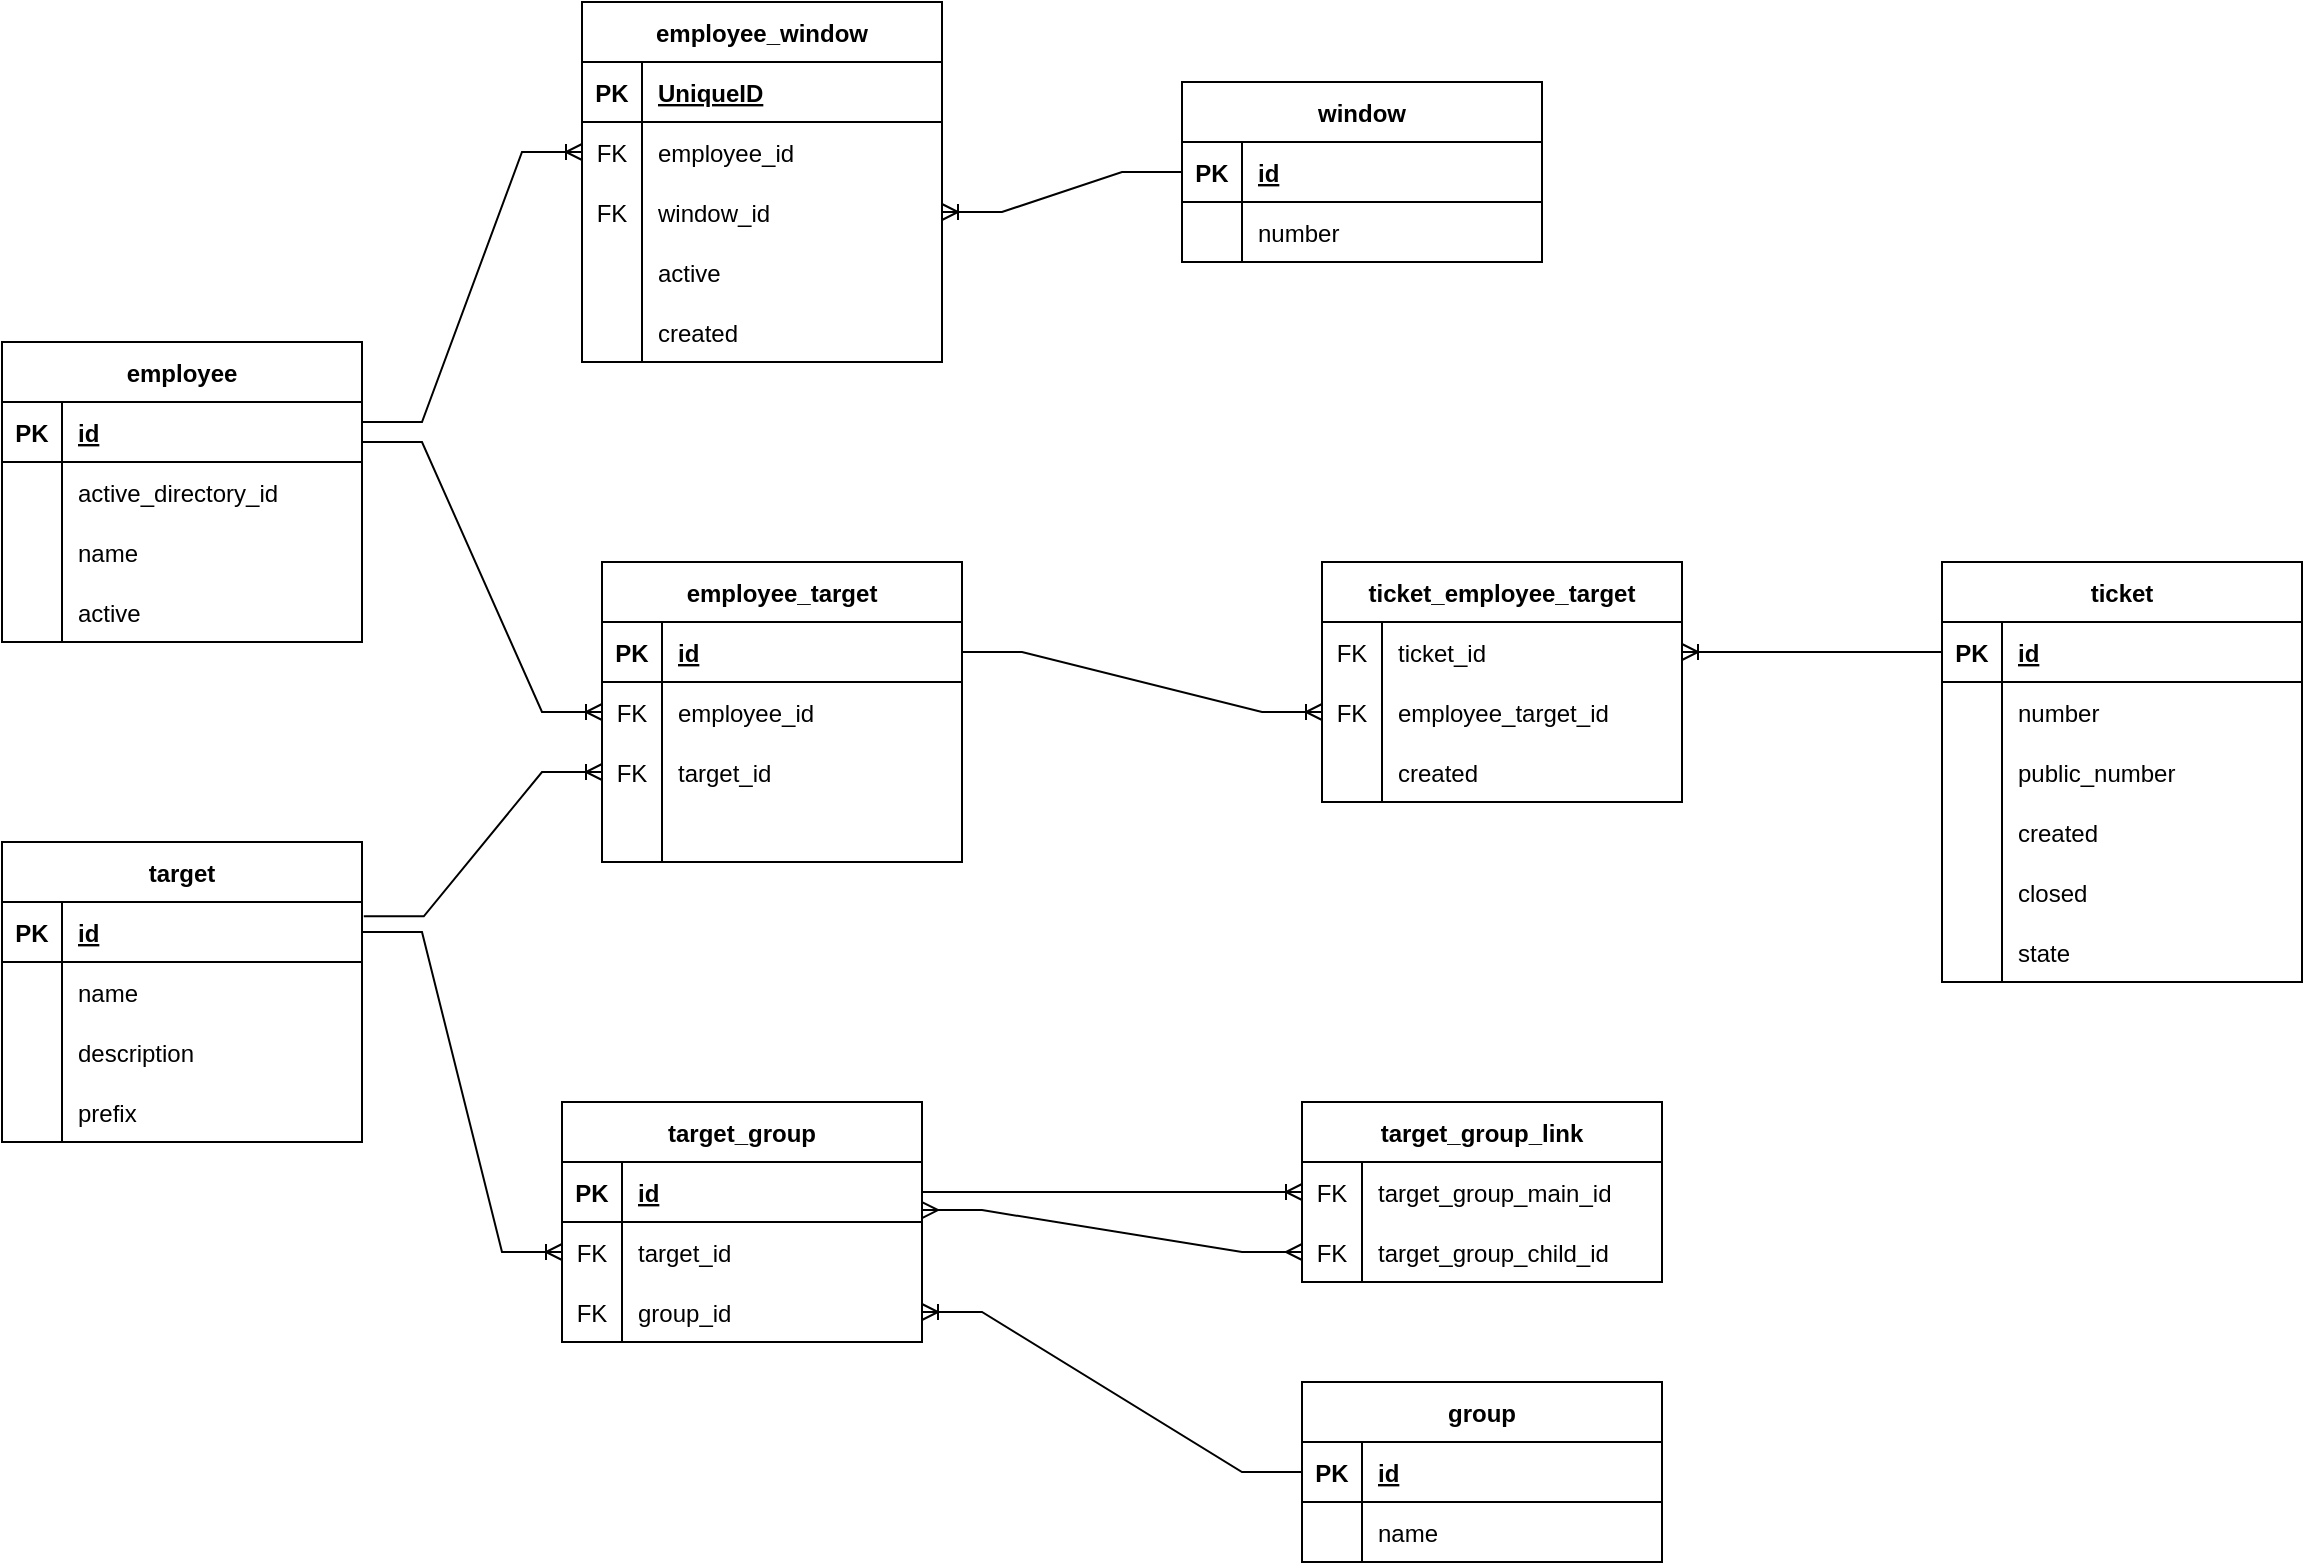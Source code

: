 <mxfile version="20.8.10" type="device"><diagram name="Page-1" id="_E4Vc9GISTo8ON_NcsAe"><mxGraphModel dx="1687" dy="2093" grid="1" gridSize="10" guides="1" tooltips="1" connect="1" arrows="1" fold="1" page="1" pageScale="1" pageWidth="850" pageHeight="1100" math="0" shadow="0"><root><mxCell id="0"/><mxCell id="1" parent="0"/><mxCell id="EHH9b0Ox2hCZrVguothN-10" value="employee" style="shape=table;startSize=30;container=1;collapsible=1;childLayout=tableLayout;fixedRows=1;rowLines=0;fontStyle=1;align=center;resizeLast=1;" vertex="1" parent="1"><mxGeometry x="30" y="40" width="180" height="150" as="geometry"/></mxCell><mxCell id="EHH9b0Ox2hCZrVguothN-11" value="" style="shape=tableRow;horizontal=0;startSize=0;swimlaneHead=0;swimlaneBody=0;fillColor=none;collapsible=0;dropTarget=0;points=[[0,0.5],[1,0.5]];portConstraint=eastwest;top=0;left=0;right=0;bottom=1;" vertex="1" parent="EHH9b0Ox2hCZrVguothN-10"><mxGeometry y="30" width="180" height="30" as="geometry"/></mxCell><mxCell id="EHH9b0Ox2hCZrVguothN-12" value="PK" style="shape=partialRectangle;connectable=0;fillColor=none;top=0;left=0;bottom=0;right=0;fontStyle=1;overflow=hidden;" vertex="1" parent="EHH9b0Ox2hCZrVguothN-11"><mxGeometry width="30" height="30" as="geometry"><mxRectangle width="30" height="30" as="alternateBounds"/></mxGeometry></mxCell><mxCell id="EHH9b0Ox2hCZrVguothN-13" value="id" style="shape=partialRectangle;connectable=0;fillColor=none;top=0;left=0;bottom=0;right=0;align=left;spacingLeft=6;fontStyle=5;overflow=hidden;" vertex="1" parent="EHH9b0Ox2hCZrVguothN-11"><mxGeometry x="30" width="150" height="30" as="geometry"><mxRectangle width="150" height="30" as="alternateBounds"/></mxGeometry></mxCell><mxCell id="EHH9b0Ox2hCZrVguothN-14" value="" style="shape=tableRow;horizontal=0;startSize=0;swimlaneHead=0;swimlaneBody=0;fillColor=none;collapsible=0;dropTarget=0;points=[[0,0.5],[1,0.5]];portConstraint=eastwest;top=0;left=0;right=0;bottom=0;" vertex="1" parent="EHH9b0Ox2hCZrVguothN-10"><mxGeometry y="60" width="180" height="30" as="geometry"/></mxCell><mxCell id="EHH9b0Ox2hCZrVguothN-15" value="" style="shape=partialRectangle;connectable=0;fillColor=none;top=0;left=0;bottom=0;right=0;editable=1;overflow=hidden;" vertex="1" parent="EHH9b0Ox2hCZrVguothN-14"><mxGeometry width="30" height="30" as="geometry"><mxRectangle width="30" height="30" as="alternateBounds"/></mxGeometry></mxCell><mxCell id="EHH9b0Ox2hCZrVguothN-16" value="active_directory_id" style="shape=partialRectangle;connectable=0;fillColor=none;top=0;left=0;bottom=0;right=0;align=left;spacingLeft=6;overflow=hidden;" vertex="1" parent="EHH9b0Ox2hCZrVguothN-14"><mxGeometry x="30" width="150" height="30" as="geometry"><mxRectangle width="150" height="30" as="alternateBounds"/></mxGeometry></mxCell><mxCell id="EHH9b0Ox2hCZrVguothN-17" value="" style="shape=tableRow;horizontal=0;startSize=0;swimlaneHead=0;swimlaneBody=0;fillColor=none;collapsible=0;dropTarget=0;points=[[0,0.5],[1,0.5]];portConstraint=eastwest;top=0;left=0;right=0;bottom=0;" vertex="1" parent="EHH9b0Ox2hCZrVguothN-10"><mxGeometry y="90" width="180" height="30" as="geometry"/></mxCell><mxCell id="EHH9b0Ox2hCZrVguothN-18" value="" style="shape=partialRectangle;connectable=0;fillColor=none;top=0;left=0;bottom=0;right=0;editable=1;overflow=hidden;" vertex="1" parent="EHH9b0Ox2hCZrVguothN-17"><mxGeometry width="30" height="30" as="geometry"><mxRectangle width="30" height="30" as="alternateBounds"/></mxGeometry></mxCell><mxCell id="EHH9b0Ox2hCZrVguothN-19" value="name" style="shape=partialRectangle;connectable=0;fillColor=none;top=0;left=0;bottom=0;right=0;align=left;spacingLeft=6;overflow=hidden;" vertex="1" parent="EHH9b0Ox2hCZrVguothN-17"><mxGeometry x="30" width="150" height="30" as="geometry"><mxRectangle width="150" height="30" as="alternateBounds"/></mxGeometry></mxCell><mxCell id="EHH9b0Ox2hCZrVguothN-20" value="" style="shape=tableRow;horizontal=0;startSize=0;swimlaneHead=0;swimlaneBody=0;fillColor=none;collapsible=0;dropTarget=0;points=[[0,0.5],[1,0.5]];portConstraint=eastwest;top=0;left=0;right=0;bottom=0;" vertex="1" parent="EHH9b0Ox2hCZrVguothN-10"><mxGeometry y="120" width="180" height="30" as="geometry"/></mxCell><mxCell id="EHH9b0Ox2hCZrVguothN-21" value="" style="shape=partialRectangle;connectable=0;fillColor=none;top=0;left=0;bottom=0;right=0;editable=1;overflow=hidden;" vertex="1" parent="EHH9b0Ox2hCZrVguothN-20"><mxGeometry width="30" height="30" as="geometry"><mxRectangle width="30" height="30" as="alternateBounds"/></mxGeometry></mxCell><mxCell id="EHH9b0Ox2hCZrVguothN-22" value="active" style="shape=partialRectangle;connectable=0;fillColor=none;top=0;left=0;bottom=0;right=0;align=left;spacingLeft=6;overflow=hidden;" vertex="1" parent="EHH9b0Ox2hCZrVguothN-20"><mxGeometry x="30" width="150" height="30" as="geometry"><mxRectangle width="150" height="30" as="alternateBounds"/></mxGeometry></mxCell><mxCell id="EHH9b0Ox2hCZrVguothN-23" value="target" style="shape=table;startSize=30;container=1;collapsible=1;childLayout=tableLayout;fixedRows=1;rowLines=0;fontStyle=1;align=center;resizeLast=1;" vertex="1" parent="1"><mxGeometry x="30" y="290" width="180" height="150" as="geometry"/></mxCell><mxCell id="EHH9b0Ox2hCZrVguothN-24" value="" style="shape=tableRow;horizontal=0;startSize=0;swimlaneHead=0;swimlaneBody=0;fillColor=none;collapsible=0;dropTarget=0;points=[[0,0.5],[1,0.5]];portConstraint=eastwest;top=0;left=0;right=0;bottom=1;" vertex="1" parent="EHH9b0Ox2hCZrVguothN-23"><mxGeometry y="30" width="180" height="30" as="geometry"/></mxCell><mxCell id="EHH9b0Ox2hCZrVguothN-25" value="PK" style="shape=partialRectangle;connectable=0;fillColor=none;top=0;left=0;bottom=0;right=0;fontStyle=1;overflow=hidden;" vertex="1" parent="EHH9b0Ox2hCZrVguothN-24"><mxGeometry width="30" height="30" as="geometry"><mxRectangle width="30" height="30" as="alternateBounds"/></mxGeometry></mxCell><mxCell id="EHH9b0Ox2hCZrVguothN-26" value="id" style="shape=partialRectangle;connectable=0;fillColor=none;top=0;left=0;bottom=0;right=0;align=left;spacingLeft=6;fontStyle=5;overflow=hidden;" vertex="1" parent="EHH9b0Ox2hCZrVguothN-24"><mxGeometry x="30" width="150" height="30" as="geometry"><mxRectangle width="150" height="30" as="alternateBounds"/></mxGeometry></mxCell><mxCell id="EHH9b0Ox2hCZrVguothN-27" value="" style="shape=tableRow;horizontal=0;startSize=0;swimlaneHead=0;swimlaneBody=0;fillColor=none;collapsible=0;dropTarget=0;points=[[0,0.5],[1,0.5]];portConstraint=eastwest;top=0;left=0;right=0;bottom=0;" vertex="1" parent="EHH9b0Ox2hCZrVguothN-23"><mxGeometry y="60" width="180" height="30" as="geometry"/></mxCell><mxCell id="EHH9b0Ox2hCZrVguothN-28" value="" style="shape=partialRectangle;connectable=0;fillColor=none;top=0;left=0;bottom=0;right=0;editable=1;overflow=hidden;" vertex="1" parent="EHH9b0Ox2hCZrVguothN-27"><mxGeometry width="30" height="30" as="geometry"><mxRectangle width="30" height="30" as="alternateBounds"/></mxGeometry></mxCell><mxCell id="EHH9b0Ox2hCZrVguothN-29" value="name" style="shape=partialRectangle;connectable=0;fillColor=none;top=0;left=0;bottom=0;right=0;align=left;spacingLeft=6;overflow=hidden;" vertex="1" parent="EHH9b0Ox2hCZrVguothN-27"><mxGeometry x="30" width="150" height="30" as="geometry"><mxRectangle width="150" height="30" as="alternateBounds"/></mxGeometry></mxCell><mxCell id="EHH9b0Ox2hCZrVguothN-30" value="" style="shape=tableRow;horizontal=0;startSize=0;swimlaneHead=0;swimlaneBody=0;fillColor=none;collapsible=0;dropTarget=0;points=[[0,0.5],[1,0.5]];portConstraint=eastwest;top=0;left=0;right=0;bottom=0;" vertex="1" parent="EHH9b0Ox2hCZrVguothN-23"><mxGeometry y="90" width="180" height="30" as="geometry"/></mxCell><mxCell id="EHH9b0Ox2hCZrVguothN-31" value="" style="shape=partialRectangle;connectable=0;fillColor=none;top=0;left=0;bottom=0;right=0;editable=1;overflow=hidden;" vertex="1" parent="EHH9b0Ox2hCZrVguothN-30"><mxGeometry width="30" height="30" as="geometry"><mxRectangle width="30" height="30" as="alternateBounds"/></mxGeometry></mxCell><mxCell id="EHH9b0Ox2hCZrVguothN-32" value="description" style="shape=partialRectangle;connectable=0;fillColor=none;top=0;left=0;bottom=0;right=0;align=left;spacingLeft=6;overflow=hidden;" vertex="1" parent="EHH9b0Ox2hCZrVguothN-30"><mxGeometry x="30" width="150" height="30" as="geometry"><mxRectangle width="150" height="30" as="alternateBounds"/></mxGeometry></mxCell><mxCell id="EHH9b0Ox2hCZrVguothN-33" value="" style="shape=tableRow;horizontal=0;startSize=0;swimlaneHead=0;swimlaneBody=0;fillColor=none;collapsible=0;dropTarget=0;points=[[0,0.5],[1,0.5]];portConstraint=eastwest;top=0;left=0;right=0;bottom=0;" vertex="1" parent="EHH9b0Ox2hCZrVguothN-23"><mxGeometry y="120" width="180" height="30" as="geometry"/></mxCell><mxCell id="EHH9b0Ox2hCZrVguothN-34" value="" style="shape=partialRectangle;connectable=0;fillColor=none;top=0;left=0;bottom=0;right=0;editable=1;overflow=hidden;" vertex="1" parent="EHH9b0Ox2hCZrVguothN-33"><mxGeometry width="30" height="30" as="geometry"><mxRectangle width="30" height="30" as="alternateBounds"/></mxGeometry></mxCell><mxCell id="EHH9b0Ox2hCZrVguothN-35" value="prefix" style="shape=partialRectangle;connectable=0;fillColor=none;top=0;left=0;bottom=0;right=0;align=left;spacingLeft=6;overflow=hidden;" vertex="1" parent="EHH9b0Ox2hCZrVguothN-33"><mxGeometry x="30" width="150" height="30" as="geometry"><mxRectangle width="150" height="30" as="alternateBounds"/></mxGeometry></mxCell><mxCell id="EHH9b0Ox2hCZrVguothN-36" value="employee_target" style="shape=table;startSize=30;container=1;collapsible=1;childLayout=tableLayout;fixedRows=1;rowLines=0;fontStyle=1;align=center;resizeLast=1;" vertex="1" parent="1"><mxGeometry x="330" y="150" width="180" height="150" as="geometry"/></mxCell><mxCell id="EHH9b0Ox2hCZrVguothN-37" value="" style="shape=tableRow;horizontal=0;startSize=0;swimlaneHead=0;swimlaneBody=0;fillColor=none;collapsible=0;dropTarget=0;points=[[0,0.5],[1,0.5]];portConstraint=eastwest;top=0;left=0;right=0;bottom=1;" vertex="1" parent="EHH9b0Ox2hCZrVguothN-36"><mxGeometry y="30" width="180" height="30" as="geometry"/></mxCell><mxCell id="EHH9b0Ox2hCZrVguothN-38" value="PK" style="shape=partialRectangle;connectable=0;fillColor=none;top=0;left=0;bottom=0;right=0;fontStyle=1;overflow=hidden;" vertex="1" parent="EHH9b0Ox2hCZrVguothN-37"><mxGeometry width="30" height="30" as="geometry"><mxRectangle width="30" height="30" as="alternateBounds"/></mxGeometry></mxCell><mxCell id="EHH9b0Ox2hCZrVguothN-39" value="id" style="shape=partialRectangle;connectable=0;fillColor=none;top=0;left=0;bottom=0;right=0;align=left;spacingLeft=6;fontStyle=5;overflow=hidden;" vertex="1" parent="EHH9b0Ox2hCZrVguothN-37"><mxGeometry x="30" width="150" height="30" as="geometry"><mxRectangle width="150" height="30" as="alternateBounds"/></mxGeometry></mxCell><mxCell id="EHH9b0Ox2hCZrVguothN-40" value="" style="shape=tableRow;horizontal=0;startSize=0;swimlaneHead=0;swimlaneBody=0;fillColor=none;collapsible=0;dropTarget=0;points=[[0,0.5],[1,0.5]];portConstraint=eastwest;top=0;left=0;right=0;bottom=0;" vertex="1" parent="EHH9b0Ox2hCZrVguothN-36"><mxGeometry y="60" width="180" height="30" as="geometry"/></mxCell><mxCell id="EHH9b0Ox2hCZrVguothN-41" value="FK" style="shape=partialRectangle;connectable=0;fillColor=none;top=0;left=0;bottom=0;right=0;editable=1;overflow=hidden;" vertex="1" parent="EHH9b0Ox2hCZrVguothN-40"><mxGeometry width="30" height="30" as="geometry"><mxRectangle width="30" height="30" as="alternateBounds"/></mxGeometry></mxCell><mxCell id="EHH9b0Ox2hCZrVguothN-42" value="employee_id" style="shape=partialRectangle;connectable=0;fillColor=none;top=0;left=0;bottom=0;right=0;align=left;spacingLeft=6;overflow=hidden;" vertex="1" parent="EHH9b0Ox2hCZrVguothN-40"><mxGeometry x="30" width="150" height="30" as="geometry"><mxRectangle width="150" height="30" as="alternateBounds"/></mxGeometry></mxCell><mxCell id="EHH9b0Ox2hCZrVguothN-43" value="" style="shape=tableRow;horizontal=0;startSize=0;swimlaneHead=0;swimlaneBody=0;fillColor=none;collapsible=0;dropTarget=0;points=[[0,0.5],[1,0.5]];portConstraint=eastwest;top=0;left=0;right=0;bottom=0;" vertex="1" parent="EHH9b0Ox2hCZrVguothN-36"><mxGeometry y="90" width="180" height="30" as="geometry"/></mxCell><mxCell id="EHH9b0Ox2hCZrVguothN-44" value="FK" style="shape=partialRectangle;connectable=0;fillColor=none;top=0;left=0;bottom=0;right=0;editable=1;overflow=hidden;" vertex="1" parent="EHH9b0Ox2hCZrVguothN-43"><mxGeometry width="30" height="30" as="geometry"><mxRectangle width="30" height="30" as="alternateBounds"/></mxGeometry></mxCell><mxCell id="EHH9b0Ox2hCZrVguothN-45" value="target_id" style="shape=partialRectangle;connectable=0;fillColor=none;top=0;left=0;bottom=0;right=0;align=left;spacingLeft=6;overflow=hidden;" vertex="1" parent="EHH9b0Ox2hCZrVguothN-43"><mxGeometry x="30" width="150" height="30" as="geometry"><mxRectangle width="150" height="30" as="alternateBounds"/></mxGeometry></mxCell><mxCell id="EHH9b0Ox2hCZrVguothN-46" value="" style="shape=tableRow;horizontal=0;startSize=0;swimlaneHead=0;swimlaneBody=0;fillColor=none;collapsible=0;dropTarget=0;points=[[0,0.5],[1,0.5]];portConstraint=eastwest;top=0;left=0;right=0;bottom=0;" vertex="1" parent="EHH9b0Ox2hCZrVguothN-36"><mxGeometry y="120" width="180" height="30" as="geometry"/></mxCell><mxCell id="EHH9b0Ox2hCZrVguothN-47" value="" style="shape=partialRectangle;connectable=0;fillColor=none;top=0;left=0;bottom=0;right=0;editable=1;overflow=hidden;" vertex="1" parent="EHH9b0Ox2hCZrVguothN-46"><mxGeometry width="30" height="30" as="geometry"><mxRectangle width="30" height="30" as="alternateBounds"/></mxGeometry></mxCell><mxCell id="EHH9b0Ox2hCZrVguothN-48" value="" style="shape=partialRectangle;connectable=0;fillColor=none;top=0;left=0;bottom=0;right=0;align=left;spacingLeft=6;overflow=hidden;" vertex="1" parent="EHH9b0Ox2hCZrVguothN-46"><mxGeometry x="30" width="150" height="30" as="geometry"><mxRectangle width="150" height="30" as="alternateBounds"/></mxGeometry></mxCell><mxCell id="EHH9b0Ox2hCZrVguothN-49" value="" style="edgeStyle=entityRelationEdgeStyle;fontSize=12;html=1;endArrow=ERoneToMany;rounded=0;entryX=0;entryY=0.5;entryDx=0;entryDy=0;" edge="1" parent="1" target="EHH9b0Ox2hCZrVguothN-40"><mxGeometry width="100" height="100" relative="1" as="geometry"><mxPoint x="210" y="90" as="sourcePoint"/><mxPoint x="310" y="-10" as="targetPoint"/></mxGeometry></mxCell><mxCell id="EHH9b0Ox2hCZrVguothN-50" value="" style="edgeStyle=entityRelationEdgeStyle;fontSize=12;html=1;endArrow=ERoneToMany;rounded=0;entryX=0;entryY=0.5;entryDx=0;entryDy=0;exitX=1.005;exitY=0.239;exitDx=0;exitDy=0;exitPerimeter=0;" edge="1" parent="1" source="EHH9b0Ox2hCZrVguothN-24" target="EHH9b0Ox2hCZrVguothN-43"><mxGeometry width="100" height="100" relative="1" as="geometry"><mxPoint x="210" y="300" as="sourcePoint"/><mxPoint x="310" y="200" as="targetPoint"/></mxGeometry></mxCell><mxCell id="EHH9b0Ox2hCZrVguothN-51" value="ticket" style="shape=table;startSize=30;container=1;collapsible=1;childLayout=tableLayout;fixedRows=1;rowLines=0;fontStyle=1;align=center;resizeLast=1;" vertex="1" parent="1"><mxGeometry x="1000" y="150" width="180" height="210" as="geometry"/></mxCell><mxCell id="EHH9b0Ox2hCZrVguothN-52" value="" style="shape=tableRow;horizontal=0;startSize=0;swimlaneHead=0;swimlaneBody=0;fillColor=none;collapsible=0;dropTarget=0;points=[[0,0.5],[1,0.5]];portConstraint=eastwest;top=0;left=0;right=0;bottom=1;" vertex="1" parent="EHH9b0Ox2hCZrVguothN-51"><mxGeometry y="30" width="180" height="30" as="geometry"/></mxCell><mxCell id="EHH9b0Ox2hCZrVguothN-53" value="PK" style="shape=partialRectangle;connectable=0;fillColor=none;top=0;left=0;bottom=0;right=0;fontStyle=1;overflow=hidden;" vertex="1" parent="EHH9b0Ox2hCZrVguothN-52"><mxGeometry width="30" height="30" as="geometry"><mxRectangle width="30" height="30" as="alternateBounds"/></mxGeometry></mxCell><mxCell id="EHH9b0Ox2hCZrVguothN-54" value="id" style="shape=partialRectangle;connectable=0;fillColor=none;top=0;left=0;bottom=0;right=0;align=left;spacingLeft=6;fontStyle=5;overflow=hidden;" vertex="1" parent="EHH9b0Ox2hCZrVguothN-52"><mxGeometry x="30" width="150" height="30" as="geometry"><mxRectangle width="150" height="30" as="alternateBounds"/></mxGeometry></mxCell><mxCell id="EHH9b0Ox2hCZrVguothN-55" value="" style="shape=tableRow;horizontal=0;startSize=0;swimlaneHead=0;swimlaneBody=0;fillColor=none;collapsible=0;dropTarget=0;points=[[0,0.5],[1,0.5]];portConstraint=eastwest;top=0;left=0;right=0;bottom=0;" vertex="1" parent="EHH9b0Ox2hCZrVguothN-51"><mxGeometry y="60" width="180" height="30" as="geometry"/></mxCell><mxCell id="EHH9b0Ox2hCZrVguothN-56" value="" style="shape=partialRectangle;connectable=0;fillColor=none;top=0;left=0;bottom=0;right=0;editable=1;overflow=hidden;" vertex="1" parent="EHH9b0Ox2hCZrVguothN-55"><mxGeometry width="30" height="30" as="geometry"><mxRectangle width="30" height="30" as="alternateBounds"/></mxGeometry></mxCell><mxCell id="EHH9b0Ox2hCZrVguothN-57" value="number" style="shape=partialRectangle;connectable=0;fillColor=none;top=0;left=0;bottom=0;right=0;align=left;spacingLeft=6;overflow=hidden;" vertex="1" parent="EHH9b0Ox2hCZrVguothN-55"><mxGeometry x="30" width="150" height="30" as="geometry"><mxRectangle width="150" height="30" as="alternateBounds"/></mxGeometry></mxCell><mxCell id="EHH9b0Ox2hCZrVguothN-58" value="" style="shape=tableRow;horizontal=0;startSize=0;swimlaneHead=0;swimlaneBody=0;fillColor=none;collapsible=0;dropTarget=0;points=[[0,0.5],[1,0.5]];portConstraint=eastwest;top=0;left=0;right=0;bottom=0;" vertex="1" parent="EHH9b0Ox2hCZrVguothN-51"><mxGeometry y="90" width="180" height="30" as="geometry"/></mxCell><mxCell id="EHH9b0Ox2hCZrVguothN-59" value="" style="shape=partialRectangle;connectable=0;fillColor=none;top=0;left=0;bottom=0;right=0;editable=1;overflow=hidden;" vertex="1" parent="EHH9b0Ox2hCZrVguothN-58"><mxGeometry width="30" height="30" as="geometry"><mxRectangle width="30" height="30" as="alternateBounds"/></mxGeometry></mxCell><mxCell id="EHH9b0Ox2hCZrVguothN-60" value="public_number" style="shape=partialRectangle;connectable=0;fillColor=none;top=0;left=0;bottom=0;right=0;align=left;spacingLeft=6;overflow=hidden;" vertex="1" parent="EHH9b0Ox2hCZrVguothN-58"><mxGeometry x="30" width="150" height="30" as="geometry"><mxRectangle width="150" height="30" as="alternateBounds"/></mxGeometry></mxCell><mxCell id="EHH9b0Ox2hCZrVguothN-61" value="" style="shape=tableRow;horizontal=0;startSize=0;swimlaneHead=0;swimlaneBody=0;fillColor=none;collapsible=0;dropTarget=0;points=[[0,0.5],[1,0.5]];portConstraint=eastwest;top=0;left=0;right=0;bottom=0;" vertex="1" parent="EHH9b0Ox2hCZrVguothN-51"><mxGeometry y="120" width="180" height="30" as="geometry"/></mxCell><mxCell id="EHH9b0Ox2hCZrVguothN-62" value="" style="shape=partialRectangle;connectable=0;fillColor=none;top=0;left=0;bottom=0;right=0;editable=1;overflow=hidden;" vertex="1" parent="EHH9b0Ox2hCZrVguothN-61"><mxGeometry width="30" height="30" as="geometry"><mxRectangle width="30" height="30" as="alternateBounds"/></mxGeometry></mxCell><mxCell id="EHH9b0Ox2hCZrVguothN-63" value="created" style="shape=partialRectangle;connectable=0;fillColor=none;top=0;left=0;bottom=0;right=0;align=left;spacingLeft=6;overflow=hidden;" vertex="1" parent="EHH9b0Ox2hCZrVguothN-61"><mxGeometry x="30" width="150" height="30" as="geometry"><mxRectangle width="150" height="30" as="alternateBounds"/></mxGeometry></mxCell><mxCell id="EHH9b0Ox2hCZrVguothN-192" value="" style="shape=tableRow;horizontal=0;startSize=0;swimlaneHead=0;swimlaneBody=0;fillColor=none;collapsible=0;dropTarget=0;points=[[0,0.5],[1,0.5]];portConstraint=eastwest;top=0;left=0;right=0;bottom=0;" vertex="1" parent="EHH9b0Ox2hCZrVguothN-51"><mxGeometry y="150" width="180" height="30" as="geometry"/></mxCell><mxCell id="EHH9b0Ox2hCZrVguothN-193" value="" style="shape=partialRectangle;connectable=0;fillColor=none;top=0;left=0;bottom=0;right=0;editable=1;overflow=hidden;" vertex="1" parent="EHH9b0Ox2hCZrVguothN-192"><mxGeometry width="30" height="30" as="geometry"><mxRectangle width="30" height="30" as="alternateBounds"/></mxGeometry></mxCell><mxCell id="EHH9b0Ox2hCZrVguothN-194" value="closed" style="shape=partialRectangle;connectable=0;fillColor=none;top=0;left=0;bottom=0;right=0;align=left;spacingLeft=6;overflow=hidden;" vertex="1" parent="EHH9b0Ox2hCZrVguothN-192"><mxGeometry x="30" width="150" height="30" as="geometry"><mxRectangle width="150" height="30" as="alternateBounds"/></mxGeometry></mxCell><mxCell id="EHH9b0Ox2hCZrVguothN-195" value="" style="shape=tableRow;horizontal=0;startSize=0;swimlaneHead=0;swimlaneBody=0;fillColor=none;collapsible=0;dropTarget=0;points=[[0,0.5],[1,0.5]];portConstraint=eastwest;top=0;left=0;right=0;bottom=0;" vertex="1" parent="EHH9b0Ox2hCZrVguothN-51"><mxGeometry y="180" width="180" height="30" as="geometry"/></mxCell><mxCell id="EHH9b0Ox2hCZrVguothN-196" value="" style="shape=partialRectangle;connectable=0;fillColor=none;top=0;left=0;bottom=0;right=0;editable=1;overflow=hidden;" vertex="1" parent="EHH9b0Ox2hCZrVguothN-195"><mxGeometry width="30" height="30" as="geometry"><mxRectangle width="30" height="30" as="alternateBounds"/></mxGeometry></mxCell><mxCell id="EHH9b0Ox2hCZrVguothN-197" value="state" style="shape=partialRectangle;connectable=0;fillColor=none;top=0;left=0;bottom=0;right=0;align=left;spacingLeft=6;overflow=hidden;" vertex="1" parent="EHH9b0Ox2hCZrVguothN-195"><mxGeometry x="30" width="150" height="30" as="geometry"><mxRectangle width="150" height="30" as="alternateBounds"/></mxGeometry></mxCell><mxCell id="EHH9b0Ox2hCZrVguothN-81" value="ticket_employee_target" style="shape=table;startSize=30;container=1;collapsible=1;childLayout=tableLayout;fixedRows=1;rowLines=0;fontStyle=1;align=center;resizeLast=1;" vertex="1" parent="1"><mxGeometry x="690" y="150" width="180" height="120" as="geometry"/></mxCell><mxCell id="EHH9b0Ox2hCZrVguothN-85" value="" style="shape=tableRow;horizontal=0;startSize=0;swimlaneHead=0;swimlaneBody=0;fillColor=none;collapsible=0;dropTarget=0;points=[[0,0.5],[1,0.5]];portConstraint=eastwest;top=0;left=0;right=0;bottom=0;" vertex="1" parent="EHH9b0Ox2hCZrVguothN-81"><mxGeometry y="30" width="180" height="30" as="geometry"/></mxCell><mxCell id="EHH9b0Ox2hCZrVguothN-86" value="FK" style="shape=partialRectangle;connectable=0;fillColor=none;top=0;left=0;bottom=0;right=0;editable=1;overflow=hidden;" vertex="1" parent="EHH9b0Ox2hCZrVguothN-85"><mxGeometry width="30" height="30" as="geometry"><mxRectangle width="30" height="30" as="alternateBounds"/></mxGeometry></mxCell><mxCell id="EHH9b0Ox2hCZrVguothN-87" value="ticket_id" style="shape=partialRectangle;connectable=0;fillColor=none;top=0;left=0;bottom=0;right=0;align=left;spacingLeft=6;overflow=hidden;" vertex="1" parent="EHH9b0Ox2hCZrVguothN-85"><mxGeometry x="30" width="150" height="30" as="geometry"><mxRectangle width="150" height="30" as="alternateBounds"/></mxGeometry></mxCell><mxCell id="EHH9b0Ox2hCZrVguothN-88" value="" style="shape=tableRow;horizontal=0;startSize=0;swimlaneHead=0;swimlaneBody=0;fillColor=none;collapsible=0;dropTarget=0;points=[[0,0.5],[1,0.5]];portConstraint=eastwest;top=0;left=0;right=0;bottom=0;" vertex="1" parent="EHH9b0Ox2hCZrVguothN-81"><mxGeometry y="60" width="180" height="30" as="geometry"/></mxCell><mxCell id="EHH9b0Ox2hCZrVguothN-89" value="FK" style="shape=partialRectangle;connectable=0;fillColor=none;top=0;left=0;bottom=0;right=0;editable=1;overflow=hidden;" vertex="1" parent="EHH9b0Ox2hCZrVguothN-88"><mxGeometry width="30" height="30" as="geometry"><mxRectangle width="30" height="30" as="alternateBounds"/></mxGeometry></mxCell><mxCell id="EHH9b0Ox2hCZrVguothN-90" value="employee_target_id" style="shape=partialRectangle;connectable=0;fillColor=none;top=0;left=0;bottom=0;right=0;align=left;spacingLeft=6;overflow=hidden;" vertex="1" parent="EHH9b0Ox2hCZrVguothN-88"><mxGeometry x="30" width="150" height="30" as="geometry"><mxRectangle width="150" height="30" as="alternateBounds"/></mxGeometry></mxCell><mxCell id="EHH9b0Ox2hCZrVguothN-91" value="" style="shape=tableRow;horizontal=0;startSize=0;swimlaneHead=0;swimlaneBody=0;fillColor=none;collapsible=0;dropTarget=0;points=[[0,0.5],[1,0.5]];portConstraint=eastwest;top=0;left=0;right=0;bottom=0;" vertex="1" parent="EHH9b0Ox2hCZrVguothN-81"><mxGeometry y="90" width="180" height="30" as="geometry"/></mxCell><mxCell id="EHH9b0Ox2hCZrVguothN-92" value="" style="shape=partialRectangle;connectable=0;fillColor=none;top=0;left=0;bottom=0;right=0;editable=1;overflow=hidden;" vertex="1" parent="EHH9b0Ox2hCZrVguothN-91"><mxGeometry width="30" height="30" as="geometry"><mxRectangle width="30" height="30" as="alternateBounds"/></mxGeometry></mxCell><mxCell id="EHH9b0Ox2hCZrVguothN-93" value="created" style="shape=partialRectangle;connectable=0;fillColor=none;top=0;left=0;bottom=0;right=0;align=left;spacingLeft=6;overflow=hidden;" vertex="1" parent="EHH9b0Ox2hCZrVguothN-91"><mxGeometry x="30" width="150" height="30" as="geometry"><mxRectangle width="150" height="30" as="alternateBounds"/></mxGeometry></mxCell><mxCell id="EHH9b0Ox2hCZrVguothN-94" value="" style="edgeStyle=entityRelationEdgeStyle;fontSize=12;html=1;endArrow=ERoneToMany;rounded=0;entryX=1;entryY=0.5;entryDx=0;entryDy=0;exitX=0;exitY=0.5;exitDx=0;exitDy=0;" edge="1" parent="1" source="EHH9b0Ox2hCZrVguothN-52" target="EHH9b0Ox2hCZrVguothN-85"><mxGeometry width="100" height="100" relative="1" as="geometry"><mxPoint x="950" y="120" as="sourcePoint"/><mxPoint x="1130" y="100" as="targetPoint"/></mxGeometry></mxCell><mxCell id="EHH9b0Ox2hCZrVguothN-95" value="" style="edgeStyle=entityRelationEdgeStyle;fontSize=12;html=1;endArrow=ERoneToMany;rounded=0;entryX=0;entryY=0.5;entryDx=0;entryDy=0;exitX=1;exitY=0.5;exitDx=0;exitDy=0;" edge="1" parent="1" source="EHH9b0Ox2hCZrVguothN-37" target="EHH9b0Ox2hCZrVguothN-88"><mxGeometry width="100" height="100" relative="1" as="geometry"><mxPoint x="510" y="190" as="sourcePoint"/><mxPoint x="610" y="90" as="targetPoint"/></mxGeometry></mxCell><mxCell id="EHH9b0Ox2hCZrVguothN-96" value="group" style="shape=table;startSize=30;container=1;collapsible=1;childLayout=tableLayout;fixedRows=1;rowLines=0;fontStyle=1;align=center;resizeLast=1;" vertex="1" parent="1"><mxGeometry x="680" y="560" width="180" height="90" as="geometry"/></mxCell><mxCell id="EHH9b0Ox2hCZrVguothN-97" value="" style="shape=tableRow;horizontal=0;startSize=0;swimlaneHead=0;swimlaneBody=0;fillColor=none;collapsible=0;dropTarget=0;points=[[0,0.5],[1,0.5]];portConstraint=eastwest;top=0;left=0;right=0;bottom=1;" vertex="1" parent="EHH9b0Ox2hCZrVguothN-96"><mxGeometry y="30" width="180" height="30" as="geometry"/></mxCell><mxCell id="EHH9b0Ox2hCZrVguothN-98" value="PK" style="shape=partialRectangle;connectable=0;fillColor=none;top=0;left=0;bottom=0;right=0;fontStyle=1;overflow=hidden;" vertex="1" parent="EHH9b0Ox2hCZrVguothN-97"><mxGeometry width="30" height="30" as="geometry"><mxRectangle width="30" height="30" as="alternateBounds"/></mxGeometry></mxCell><mxCell id="EHH9b0Ox2hCZrVguothN-99" value="id" style="shape=partialRectangle;connectable=0;fillColor=none;top=0;left=0;bottom=0;right=0;align=left;spacingLeft=6;fontStyle=5;overflow=hidden;" vertex="1" parent="EHH9b0Ox2hCZrVguothN-97"><mxGeometry x="30" width="150" height="30" as="geometry"><mxRectangle width="150" height="30" as="alternateBounds"/></mxGeometry></mxCell><mxCell id="EHH9b0Ox2hCZrVguothN-100" value="" style="shape=tableRow;horizontal=0;startSize=0;swimlaneHead=0;swimlaneBody=0;fillColor=none;collapsible=0;dropTarget=0;points=[[0,0.5],[1,0.5]];portConstraint=eastwest;top=0;left=0;right=0;bottom=0;" vertex="1" parent="EHH9b0Ox2hCZrVguothN-96"><mxGeometry y="60" width="180" height="30" as="geometry"/></mxCell><mxCell id="EHH9b0Ox2hCZrVguothN-101" value="" style="shape=partialRectangle;connectable=0;fillColor=none;top=0;left=0;bottom=0;right=0;editable=1;overflow=hidden;" vertex="1" parent="EHH9b0Ox2hCZrVguothN-100"><mxGeometry width="30" height="30" as="geometry"><mxRectangle width="30" height="30" as="alternateBounds"/></mxGeometry></mxCell><mxCell id="EHH9b0Ox2hCZrVguothN-102" value="name" style="shape=partialRectangle;connectable=0;fillColor=none;top=0;left=0;bottom=0;right=0;align=left;spacingLeft=6;overflow=hidden;" vertex="1" parent="EHH9b0Ox2hCZrVguothN-100"><mxGeometry x="30" width="150" height="30" as="geometry"><mxRectangle width="150" height="30" as="alternateBounds"/></mxGeometry></mxCell><mxCell id="EHH9b0Ox2hCZrVguothN-109" value="target_group" style="shape=table;startSize=30;container=1;collapsible=1;childLayout=tableLayout;fixedRows=1;rowLines=0;fontStyle=1;align=center;resizeLast=1;" vertex="1" parent="1"><mxGeometry x="310" y="420" width="180" height="120" as="geometry"/></mxCell><mxCell id="EHH9b0Ox2hCZrVguothN-110" value="" style="shape=tableRow;horizontal=0;startSize=0;swimlaneHead=0;swimlaneBody=0;fillColor=none;collapsible=0;dropTarget=0;points=[[0,0.5],[1,0.5]];portConstraint=eastwest;top=0;left=0;right=0;bottom=1;" vertex="1" parent="EHH9b0Ox2hCZrVguothN-109"><mxGeometry y="30" width="180" height="30" as="geometry"/></mxCell><mxCell id="EHH9b0Ox2hCZrVguothN-111" value="PK" style="shape=partialRectangle;connectable=0;fillColor=none;top=0;left=0;bottom=0;right=0;fontStyle=1;overflow=hidden;" vertex="1" parent="EHH9b0Ox2hCZrVguothN-110"><mxGeometry width="30" height="30" as="geometry"><mxRectangle width="30" height="30" as="alternateBounds"/></mxGeometry></mxCell><mxCell id="EHH9b0Ox2hCZrVguothN-112" value="id" style="shape=partialRectangle;connectable=0;fillColor=none;top=0;left=0;bottom=0;right=0;align=left;spacingLeft=6;fontStyle=5;overflow=hidden;" vertex="1" parent="EHH9b0Ox2hCZrVguothN-110"><mxGeometry x="30" width="150" height="30" as="geometry"><mxRectangle width="150" height="30" as="alternateBounds"/></mxGeometry></mxCell><mxCell id="EHH9b0Ox2hCZrVguothN-113" value="" style="shape=tableRow;horizontal=0;startSize=0;swimlaneHead=0;swimlaneBody=0;fillColor=none;collapsible=0;dropTarget=0;points=[[0,0.5],[1,0.5]];portConstraint=eastwest;top=0;left=0;right=0;bottom=0;" vertex="1" parent="EHH9b0Ox2hCZrVguothN-109"><mxGeometry y="60" width="180" height="30" as="geometry"/></mxCell><mxCell id="EHH9b0Ox2hCZrVguothN-114" value="FK" style="shape=partialRectangle;connectable=0;fillColor=none;top=0;left=0;bottom=0;right=0;editable=1;overflow=hidden;" vertex="1" parent="EHH9b0Ox2hCZrVguothN-113"><mxGeometry width="30" height="30" as="geometry"><mxRectangle width="30" height="30" as="alternateBounds"/></mxGeometry></mxCell><mxCell id="EHH9b0Ox2hCZrVguothN-115" value="target_id" style="shape=partialRectangle;connectable=0;fillColor=none;top=0;left=0;bottom=0;right=0;align=left;spacingLeft=6;overflow=hidden;" vertex="1" parent="EHH9b0Ox2hCZrVguothN-113"><mxGeometry x="30" width="150" height="30" as="geometry"><mxRectangle width="150" height="30" as="alternateBounds"/></mxGeometry></mxCell><mxCell id="EHH9b0Ox2hCZrVguothN-116" value="" style="shape=tableRow;horizontal=0;startSize=0;swimlaneHead=0;swimlaneBody=0;fillColor=none;collapsible=0;dropTarget=0;points=[[0,0.5],[1,0.5]];portConstraint=eastwest;top=0;left=0;right=0;bottom=0;" vertex="1" parent="EHH9b0Ox2hCZrVguothN-109"><mxGeometry y="90" width="180" height="30" as="geometry"/></mxCell><mxCell id="EHH9b0Ox2hCZrVguothN-117" value="FK" style="shape=partialRectangle;connectable=0;fillColor=none;top=0;left=0;bottom=0;right=0;editable=1;overflow=hidden;" vertex="1" parent="EHH9b0Ox2hCZrVguothN-116"><mxGeometry width="30" height="30" as="geometry"><mxRectangle width="30" height="30" as="alternateBounds"/></mxGeometry></mxCell><mxCell id="EHH9b0Ox2hCZrVguothN-118" value="group_id" style="shape=partialRectangle;connectable=0;fillColor=none;top=0;left=0;bottom=0;right=0;align=left;spacingLeft=6;overflow=hidden;" vertex="1" parent="EHH9b0Ox2hCZrVguothN-116"><mxGeometry x="30" width="150" height="30" as="geometry"><mxRectangle width="150" height="30" as="alternateBounds"/></mxGeometry></mxCell><mxCell id="EHH9b0Ox2hCZrVguothN-122" value="" style="edgeStyle=entityRelationEdgeStyle;fontSize=12;html=1;endArrow=ERoneToMany;rounded=0;exitX=0;exitY=0.5;exitDx=0;exitDy=0;entryX=1;entryY=0.5;entryDx=0;entryDy=0;" edge="1" parent="1" source="EHH9b0Ox2hCZrVguothN-97" target="EHH9b0Ox2hCZrVguothN-116"><mxGeometry width="100" height="100" relative="1" as="geometry"><mxPoint x="480" y="660" as="sourcePoint"/><mxPoint x="580" y="560" as="targetPoint"/></mxGeometry></mxCell><mxCell id="EHH9b0Ox2hCZrVguothN-124" value="" style="edgeStyle=entityRelationEdgeStyle;fontSize=12;html=1;endArrow=ERoneToMany;rounded=0;exitX=1;exitY=0.5;exitDx=0;exitDy=0;entryX=0;entryY=0.5;entryDx=0;entryDy=0;" edge="1" parent="1" source="EHH9b0Ox2hCZrVguothN-24" target="EHH9b0Ox2hCZrVguothN-113"><mxGeometry width="100" height="100" relative="1" as="geometry"><mxPoint x="300" y="450" as="sourcePoint"/><mxPoint x="400" y="350" as="targetPoint"/></mxGeometry></mxCell><mxCell id="EHH9b0Ox2hCZrVguothN-126" value="target_group_link" style="shape=table;startSize=30;container=1;collapsible=1;childLayout=tableLayout;fixedRows=1;rowLines=0;fontStyle=1;align=center;resizeLast=1;" vertex="1" parent="1"><mxGeometry x="680" y="420" width="180" height="90" as="geometry"/></mxCell><mxCell id="EHH9b0Ox2hCZrVguothN-130" value="" style="shape=tableRow;horizontal=0;startSize=0;swimlaneHead=0;swimlaneBody=0;fillColor=none;collapsible=0;dropTarget=0;points=[[0,0.5],[1,0.5]];portConstraint=eastwest;top=0;left=0;right=0;bottom=0;" vertex="1" parent="EHH9b0Ox2hCZrVguothN-126"><mxGeometry y="30" width="180" height="30" as="geometry"/></mxCell><mxCell id="EHH9b0Ox2hCZrVguothN-131" value="FK" style="shape=partialRectangle;connectable=0;fillColor=none;top=0;left=0;bottom=0;right=0;editable=1;overflow=hidden;" vertex="1" parent="EHH9b0Ox2hCZrVguothN-130"><mxGeometry width="30" height="30" as="geometry"><mxRectangle width="30" height="30" as="alternateBounds"/></mxGeometry></mxCell><mxCell id="EHH9b0Ox2hCZrVguothN-132" value="target_group_main_id" style="shape=partialRectangle;connectable=0;fillColor=none;top=0;left=0;bottom=0;right=0;align=left;spacingLeft=6;overflow=hidden;" vertex="1" parent="EHH9b0Ox2hCZrVguothN-130"><mxGeometry x="30" width="150" height="30" as="geometry"><mxRectangle width="150" height="30" as="alternateBounds"/></mxGeometry></mxCell><mxCell id="EHH9b0Ox2hCZrVguothN-133" value="" style="shape=tableRow;horizontal=0;startSize=0;swimlaneHead=0;swimlaneBody=0;fillColor=none;collapsible=0;dropTarget=0;points=[[0,0.5],[1,0.5]];portConstraint=eastwest;top=0;left=0;right=0;bottom=0;" vertex="1" parent="EHH9b0Ox2hCZrVguothN-126"><mxGeometry y="60" width="180" height="30" as="geometry"/></mxCell><mxCell id="EHH9b0Ox2hCZrVguothN-134" value="FK" style="shape=partialRectangle;connectable=0;fillColor=none;top=0;left=0;bottom=0;right=0;editable=1;overflow=hidden;" vertex="1" parent="EHH9b0Ox2hCZrVguothN-133"><mxGeometry width="30" height="30" as="geometry"><mxRectangle width="30" height="30" as="alternateBounds"/></mxGeometry></mxCell><mxCell id="EHH9b0Ox2hCZrVguothN-135" value="target_group_child_id" style="shape=partialRectangle;connectable=0;fillColor=none;top=0;left=0;bottom=0;right=0;align=left;spacingLeft=6;overflow=hidden;" vertex="1" parent="EHH9b0Ox2hCZrVguothN-133"><mxGeometry x="30" width="150" height="30" as="geometry"><mxRectangle width="150" height="30" as="alternateBounds"/></mxGeometry></mxCell><mxCell id="EHH9b0Ox2hCZrVguothN-139" value="" style="edgeStyle=entityRelationEdgeStyle;fontSize=12;html=1;endArrow=ERoneToMany;rounded=0;exitX=1;exitY=0.5;exitDx=0;exitDy=0;entryX=0;entryY=0.5;entryDx=0;entryDy=0;" edge="1" parent="1" source="EHH9b0Ox2hCZrVguothN-110" target="EHH9b0Ox2hCZrVguothN-130"><mxGeometry width="100" height="100" relative="1" as="geometry"><mxPoint x="420" y="740" as="sourcePoint"/><mxPoint x="680" y="600" as="targetPoint"/></mxGeometry></mxCell><mxCell id="EHH9b0Ox2hCZrVguothN-140" value="" style="edgeStyle=entityRelationEdgeStyle;fontSize=12;html=1;endArrow=ERmany;startArrow=ERmany;rounded=0;exitX=1;exitY=0.802;exitDx=0;exitDy=0;exitPerimeter=0;entryX=0;entryY=0.5;entryDx=0;entryDy=0;" edge="1" parent="1" source="EHH9b0Ox2hCZrVguothN-110" target="EHH9b0Ox2hCZrVguothN-133"><mxGeometry width="100" height="100" relative="1" as="geometry"><mxPoint x="420" y="740" as="sourcePoint"/><mxPoint x="680" y="620" as="targetPoint"/></mxGeometry></mxCell><mxCell id="EHH9b0Ox2hCZrVguothN-141" value="window" style="shape=table;startSize=30;container=1;collapsible=1;childLayout=tableLayout;fixedRows=1;rowLines=0;fontStyle=1;align=center;resizeLast=1;" vertex="1" parent="1"><mxGeometry x="620" y="-90" width="180" height="90" as="geometry"/></mxCell><mxCell id="EHH9b0Ox2hCZrVguothN-142" value="" style="shape=tableRow;horizontal=0;startSize=0;swimlaneHead=0;swimlaneBody=0;fillColor=none;collapsible=0;dropTarget=0;points=[[0,0.5],[1,0.5]];portConstraint=eastwest;top=0;left=0;right=0;bottom=1;" vertex="1" parent="EHH9b0Ox2hCZrVguothN-141"><mxGeometry y="30" width="180" height="30" as="geometry"/></mxCell><mxCell id="EHH9b0Ox2hCZrVguothN-143" value="PK" style="shape=partialRectangle;connectable=0;fillColor=none;top=0;left=0;bottom=0;right=0;fontStyle=1;overflow=hidden;" vertex="1" parent="EHH9b0Ox2hCZrVguothN-142"><mxGeometry width="30" height="30" as="geometry"><mxRectangle width="30" height="30" as="alternateBounds"/></mxGeometry></mxCell><mxCell id="EHH9b0Ox2hCZrVguothN-144" value="id" style="shape=partialRectangle;connectable=0;fillColor=none;top=0;left=0;bottom=0;right=0;align=left;spacingLeft=6;fontStyle=5;overflow=hidden;" vertex="1" parent="EHH9b0Ox2hCZrVguothN-142"><mxGeometry x="30" width="150" height="30" as="geometry"><mxRectangle width="150" height="30" as="alternateBounds"/></mxGeometry></mxCell><mxCell id="EHH9b0Ox2hCZrVguothN-145" value="" style="shape=tableRow;horizontal=0;startSize=0;swimlaneHead=0;swimlaneBody=0;fillColor=none;collapsible=0;dropTarget=0;points=[[0,0.5],[1,0.5]];portConstraint=eastwest;top=0;left=0;right=0;bottom=0;" vertex="1" parent="EHH9b0Ox2hCZrVguothN-141"><mxGeometry y="60" width="180" height="30" as="geometry"/></mxCell><mxCell id="EHH9b0Ox2hCZrVguothN-146" value="" style="shape=partialRectangle;connectable=0;fillColor=none;top=0;left=0;bottom=0;right=0;editable=1;overflow=hidden;" vertex="1" parent="EHH9b0Ox2hCZrVguothN-145"><mxGeometry width="30" height="30" as="geometry"><mxRectangle width="30" height="30" as="alternateBounds"/></mxGeometry></mxCell><mxCell id="EHH9b0Ox2hCZrVguothN-147" value="number" style="shape=partialRectangle;connectable=0;fillColor=none;top=0;left=0;bottom=0;right=0;align=left;spacingLeft=6;overflow=hidden;" vertex="1" parent="EHH9b0Ox2hCZrVguothN-145"><mxGeometry x="30" width="150" height="30" as="geometry"><mxRectangle width="150" height="30" as="alternateBounds"/></mxGeometry></mxCell><mxCell id="EHH9b0Ox2hCZrVguothN-154" value="employee_window" style="shape=table;startSize=30;container=1;collapsible=1;childLayout=tableLayout;fixedRows=1;rowLines=0;fontStyle=1;align=center;resizeLast=1;" vertex="1" parent="1"><mxGeometry x="320" y="-130" width="180" height="180" as="geometry"/></mxCell><mxCell id="EHH9b0Ox2hCZrVguothN-155" value="" style="shape=tableRow;horizontal=0;startSize=0;swimlaneHead=0;swimlaneBody=0;fillColor=none;collapsible=0;dropTarget=0;points=[[0,0.5],[1,0.5]];portConstraint=eastwest;top=0;left=0;right=0;bottom=1;" vertex="1" parent="EHH9b0Ox2hCZrVguothN-154"><mxGeometry y="30" width="180" height="30" as="geometry"/></mxCell><mxCell id="EHH9b0Ox2hCZrVguothN-156" value="PK" style="shape=partialRectangle;connectable=0;fillColor=none;top=0;left=0;bottom=0;right=0;fontStyle=1;overflow=hidden;" vertex="1" parent="EHH9b0Ox2hCZrVguothN-155"><mxGeometry width="30" height="30" as="geometry"><mxRectangle width="30" height="30" as="alternateBounds"/></mxGeometry></mxCell><mxCell id="EHH9b0Ox2hCZrVguothN-157" value="UniqueID" style="shape=partialRectangle;connectable=0;fillColor=none;top=0;left=0;bottom=0;right=0;align=left;spacingLeft=6;fontStyle=5;overflow=hidden;" vertex="1" parent="EHH9b0Ox2hCZrVguothN-155"><mxGeometry x="30" width="150" height="30" as="geometry"><mxRectangle width="150" height="30" as="alternateBounds"/></mxGeometry></mxCell><mxCell id="EHH9b0Ox2hCZrVguothN-158" value="" style="shape=tableRow;horizontal=0;startSize=0;swimlaneHead=0;swimlaneBody=0;fillColor=none;collapsible=0;dropTarget=0;points=[[0,0.5],[1,0.5]];portConstraint=eastwest;top=0;left=0;right=0;bottom=0;" vertex="1" parent="EHH9b0Ox2hCZrVguothN-154"><mxGeometry y="60" width="180" height="30" as="geometry"/></mxCell><mxCell id="EHH9b0Ox2hCZrVguothN-159" value="FK" style="shape=partialRectangle;connectable=0;fillColor=none;top=0;left=0;bottom=0;right=0;editable=1;overflow=hidden;" vertex="1" parent="EHH9b0Ox2hCZrVguothN-158"><mxGeometry width="30" height="30" as="geometry"><mxRectangle width="30" height="30" as="alternateBounds"/></mxGeometry></mxCell><mxCell id="EHH9b0Ox2hCZrVguothN-160" value="employee_id" style="shape=partialRectangle;connectable=0;fillColor=none;top=0;left=0;bottom=0;right=0;align=left;spacingLeft=6;overflow=hidden;" vertex="1" parent="EHH9b0Ox2hCZrVguothN-158"><mxGeometry x="30" width="150" height="30" as="geometry"><mxRectangle width="150" height="30" as="alternateBounds"/></mxGeometry></mxCell><mxCell id="EHH9b0Ox2hCZrVguothN-161" value="" style="shape=tableRow;horizontal=0;startSize=0;swimlaneHead=0;swimlaneBody=0;fillColor=none;collapsible=0;dropTarget=0;points=[[0,0.5],[1,0.5]];portConstraint=eastwest;top=0;left=0;right=0;bottom=0;" vertex="1" parent="EHH9b0Ox2hCZrVguothN-154"><mxGeometry y="90" width="180" height="30" as="geometry"/></mxCell><mxCell id="EHH9b0Ox2hCZrVguothN-162" value="FK" style="shape=partialRectangle;connectable=0;fillColor=none;top=0;left=0;bottom=0;right=0;editable=1;overflow=hidden;" vertex="1" parent="EHH9b0Ox2hCZrVguothN-161"><mxGeometry width="30" height="30" as="geometry"><mxRectangle width="30" height="30" as="alternateBounds"/></mxGeometry></mxCell><mxCell id="EHH9b0Ox2hCZrVguothN-163" value="window_id" style="shape=partialRectangle;connectable=0;fillColor=none;top=0;left=0;bottom=0;right=0;align=left;spacingLeft=6;overflow=hidden;" vertex="1" parent="EHH9b0Ox2hCZrVguothN-161"><mxGeometry x="30" width="150" height="30" as="geometry"><mxRectangle width="150" height="30" as="alternateBounds"/></mxGeometry></mxCell><mxCell id="EHH9b0Ox2hCZrVguothN-164" value="" style="shape=tableRow;horizontal=0;startSize=0;swimlaneHead=0;swimlaneBody=0;fillColor=none;collapsible=0;dropTarget=0;points=[[0,0.5],[1,0.5]];portConstraint=eastwest;top=0;left=0;right=0;bottom=0;" vertex="1" parent="EHH9b0Ox2hCZrVguothN-154"><mxGeometry y="120" width="180" height="30" as="geometry"/></mxCell><mxCell id="EHH9b0Ox2hCZrVguothN-165" value="" style="shape=partialRectangle;connectable=0;fillColor=none;top=0;left=0;bottom=0;right=0;editable=1;overflow=hidden;" vertex="1" parent="EHH9b0Ox2hCZrVguothN-164"><mxGeometry width="30" height="30" as="geometry"><mxRectangle width="30" height="30" as="alternateBounds"/></mxGeometry></mxCell><mxCell id="EHH9b0Ox2hCZrVguothN-166" value="active" style="shape=partialRectangle;connectable=0;fillColor=none;top=0;left=0;bottom=0;right=0;align=left;spacingLeft=6;overflow=hidden;" vertex="1" parent="EHH9b0Ox2hCZrVguothN-164"><mxGeometry x="30" width="150" height="30" as="geometry"><mxRectangle width="150" height="30" as="alternateBounds"/></mxGeometry></mxCell><mxCell id="EHH9b0Ox2hCZrVguothN-168" value="" style="shape=tableRow;horizontal=0;startSize=0;swimlaneHead=0;swimlaneBody=0;fillColor=none;collapsible=0;dropTarget=0;points=[[0,0.5],[1,0.5]];portConstraint=eastwest;top=0;left=0;right=0;bottom=0;" vertex="1" parent="EHH9b0Ox2hCZrVguothN-154"><mxGeometry y="150" width="180" height="30" as="geometry"/></mxCell><mxCell id="EHH9b0Ox2hCZrVguothN-169" value="" style="shape=partialRectangle;connectable=0;fillColor=none;top=0;left=0;bottom=0;right=0;editable=1;overflow=hidden;" vertex="1" parent="EHH9b0Ox2hCZrVguothN-168"><mxGeometry width="30" height="30" as="geometry"><mxRectangle width="30" height="30" as="alternateBounds"/></mxGeometry></mxCell><mxCell id="EHH9b0Ox2hCZrVguothN-170" value="created" style="shape=partialRectangle;connectable=0;fillColor=none;top=0;left=0;bottom=0;right=0;align=left;spacingLeft=6;overflow=hidden;" vertex="1" parent="EHH9b0Ox2hCZrVguothN-168"><mxGeometry x="30" width="150" height="30" as="geometry"><mxRectangle width="150" height="30" as="alternateBounds"/></mxGeometry></mxCell><mxCell id="EHH9b0Ox2hCZrVguothN-172" value="" style="edgeStyle=entityRelationEdgeStyle;fontSize=12;html=1;endArrow=ERoneToMany;rounded=0;entryX=1;entryY=0.5;entryDx=0;entryDy=0;" edge="1" parent="1" source="EHH9b0Ox2hCZrVguothN-142" target="EHH9b0Ox2hCZrVguothN-161"><mxGeometry width="100" height="100" relative="1" as="geometry"><mxPoint x="770" y="-200" as="sourcePoint"/><mxPoint x="590" y="-330" as="targetPoint"/></mxGeometry></mxCell><mxCell id="EHH9b0Ox2hCZrVguothN-176" value="" style="edgeStyle=entityRelationEdgeStyle;fontSize=12;html=1;endArrow=ERoneToMany;rounded=0;entryX=0;entryY=0.5;entryDx=0;entryDy=0;" edge="1" parent="1" target="EHH9b0Ox2hCZrVguothN-158"><mxGeometry width="100" height="100" relative="1" as="geometry"><mxPoint x="210" y="80" as="sourcePoint"/><mxPoint x="310" y="-20" as="targetPoint"/></mxGeometry></mxCell></root></mxGraphModel></diagram></mxfile>